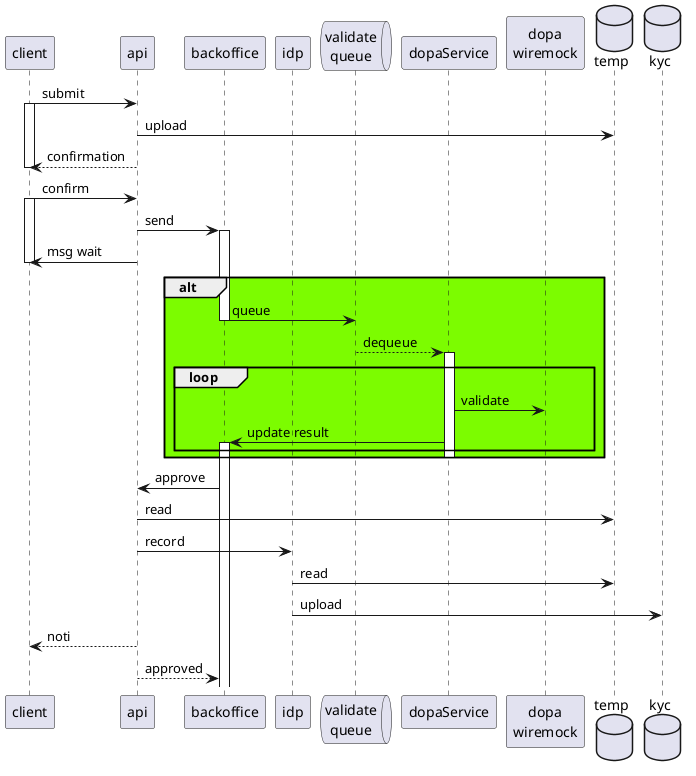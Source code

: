 @startuml kyc

participant client
participant api
participant backoffice
participant idp
queue "validate\nqueue"
participant dopaService
participant "dopa\nwiremock"
database temp
database kyc

client -> api : submit
activate client
api -> temp : upload
client <-- api : confirmation
deactivate client

client -> api : confirm
activate client
api -> backoffice : send
activate backoffice
client <- api : msg wait
deactivate client

alt #LawnGreen
    backoffice -> "validate\nqueue" : queue
    deactivate backoffice
    "validate\nqueue" --> dopaService : dequeue
    activate dopaService
    loop #LawnGreen
        dopaService -> "dopa\nwiremock" : validate
        backoffice <- dopaService : update result
        activate backoffice
    end
    deactivate "dopaService"
end

api <- backoffice : approve
api -> temp : read
api -> idp : record
idp -> temp : read
idp -> kyc : upload
client <-- api : noti
api --> backoffice : approved

@enduml